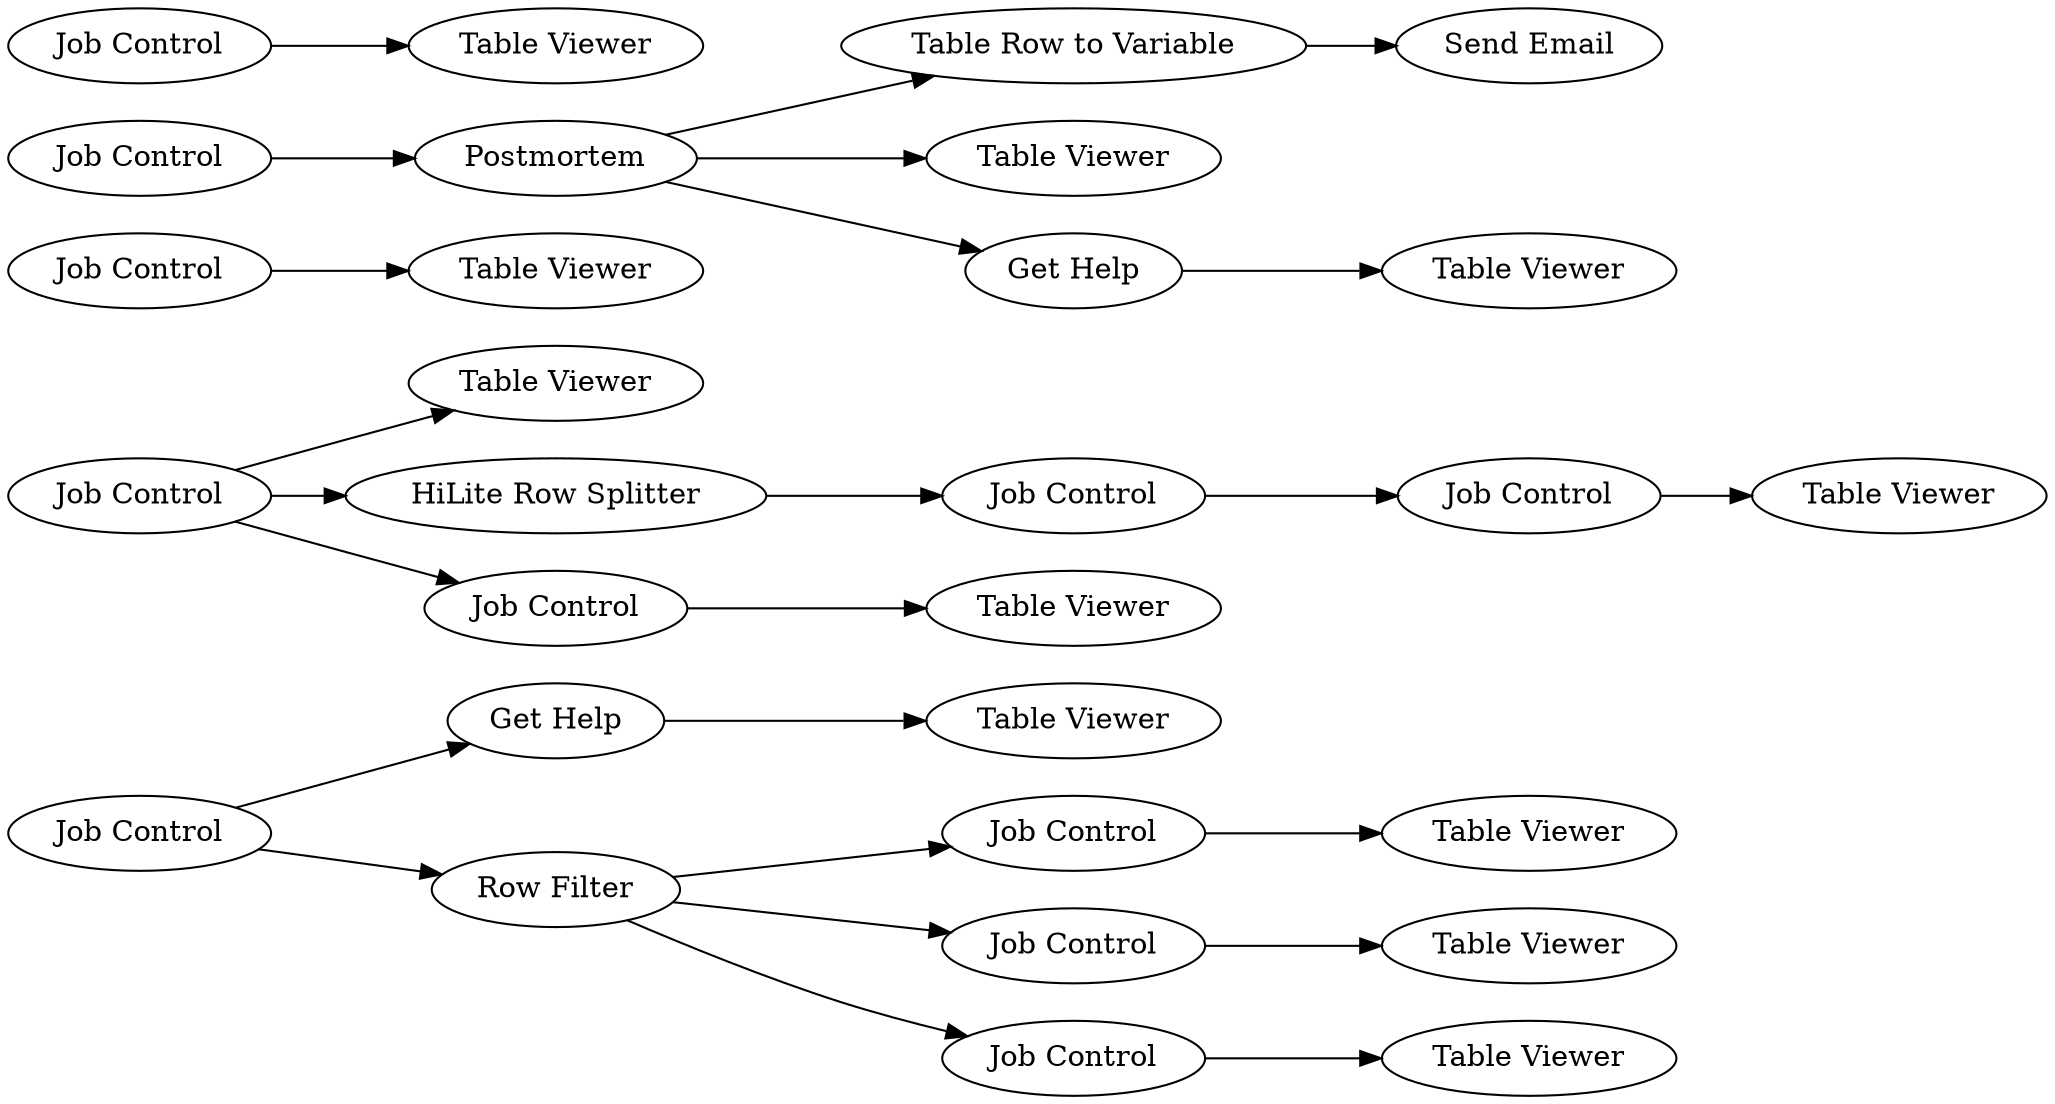 digraph {
	"-9119887427037114902_31" [label="Table Viewer"]
	"-9119887427037114902_30" [label="Get Help"]
	"-9119887427037114902_46" [label="Job Control"]
	"-9119887427037114902_39" [label="Table Viewer"]
	"-9119887427037114902_41" [label="Table Viewer"]
	"-9119887427037114902_40" [label="Table Viewer"]
	"-9119887427037114902_42" [label="Table Viewer"]
	"-9119887427037114902_47" [label="Job Control"]
	"-9119887427037114902_52" [label="Table Viewer"]
	"-9119887427037114902_45" [label="Table Viewer"]
	"-9119887427037114902_44" [label="Job Control"]
	"-9119887427037114902_15666" [label="Table Viewer"]
	"-9119887427037114902_48" [label="Table Viewer"]
	"-9119887427037114902_28" [label="Job Control"]
	"-9119887427037114902_50" [label=Postmortem]
	"-9119887427037114902_49" [label="Table Viewer"]
	"-9119887427037114902_43" [label="HiLite Row Splitter"]
	"-9119887427037114902_15665" [label="Job Control"]
	"-9119887427037114902_25" [label="Job Control"]
	"-9119887427037114902_15669" [label="Table Row to Variable"]
	"-9119887427037114902_38" [label="Job Control"]
	"-9119887427037114902_37" [label="Job Control"]
	"-9119887427037114902_22" [label="Job Control"]
	"-9119887427037114902_15667" [label="Send Email"]
	"-9119887427037114902_24" [label="Row Filter"]
	"-9119887427037114902_32" [label="Job Control"]
	"-9119887427037114902_34" [label="Job Control"]
	"-9119887427037114902_51" [label="Table Viewer"]
	"-9119887427037114902_53" [label="Get Help"]
	"-9119887427037114902_50" -> "-9119887427037114902_53"
	"-9119887427037114902_37" -> "-9119887427037114902_44"
	"-9119887427037114902_43" -> "-9119887427037114902_37"
	"-9119887427037114902_24" -> "-9119887427037114902_25"
	"-9119887427037114902_50" -> "-9119887427037114902_51"
	"-9119887427037114902_32" -> "-9119887427037114902_40"
	"-9119887427037114902_22" -> "-9119887427037114902_24"
	"-9119887427037114902_28" -> "-9119887427037114902_50"
	"-9119887427037114902_24" -> "-9119887427037114902_47"
	"-9119887427037114902_15669" -> "-9119887427037114902_15667"
	"-9119887427037114902_22" -> "-9119887427037114902_30"
	"-9119887427037114902_34" -> "-9119887427037114902_43"
	"-9119887427037114902_24" -> "-9119887427037114902_46"
	"-9119887427037114902_15665" -> "-9119887427037114902_15666"
	"-9119887427037114902_50" -> "-9119887427037114902_15669"
	"-9119887427037114902_53" -> "-9119887427037114902_52"
	"-9119887427037114902_30" -> "-9119887427037114902_31"
	"-9119887427037114902_34" -> "-9119887427037114902_38"
	"-9119887427037114902_46" -> "-9119887427037114902_49"
	"-9119887427037114902_38" -> "-9119887427037114902_41"
	"-9119887427037114902_47" -> "-9119887427037114902_48"
	"-9119887427037114902_44" -> "-9119887427037114902_45"
	"-9119887427037114902_25" -> "-9119887427037114902_39"
	"-9119887427037114902_34" -> "-9119887427037114902_42"
	rankdir=LR
}
